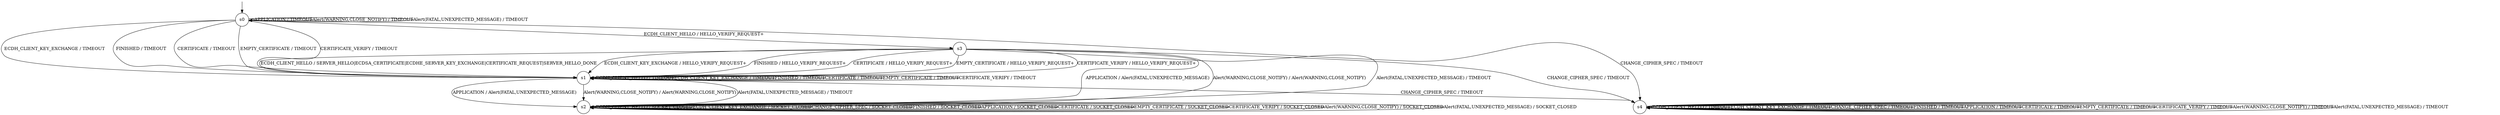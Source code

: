 digraph g {

	s0 [shape="circle" label="s0"];
	s1 [shape="circle" label="s1"];
	s2 [shape="circle" label="s2"];
	s3 [shape="circle" label="s3"];
	s4 [shape="circle" label="s4"];
	s0 -> s3 [label="ECDH_CLIENT_HELLO / HELLO_VERIFY_REQUEST+"];
	s0 -> s1 [label="ECDH_CLIENT_KEY_EXCHANGE / TIMEOUT"];
	s0 -> s4 [label="CHANGE_CIPHER_SPEC / TIMEOUT"];
	s0 -> s1 [label="FINISHED / TIMEOUT"];
	s0 -> s0 [label="APPLICATION / TIMEOUT"];
	s0 -> s1 [label="CERTIFICATE / TIMEOUT"];
	s0 -> s1 [label="EMPTY_CERTIFICATE / TIMEOUT"];
	s0 -> s1 [label="CERTIFICATE_VERIFY / TIMEOUT"];
	s0 -> s0 [label="Alert(WARNING,CLOSE_NOTIFY) / TIMEOUT"];
	s0 -> s0 [label="Alert(FATAL,UNEXPECTED_MESSAGE) / TIMEOUT"];
	s1 -> s1 [label="ECDH_CLIENT_HELLO / TIMEOUT"];
	s1 -> s1 [label="ECDH_CLIENT_KEY_EXCHANGE / TIMEOUT"];
	s1 -> s4 [label="CHANGE_CIPHER_SPEC / TIMEOUT"];
	s1 -> s1 [label="FINISHED / TIMEOUT"];
	s1 -> s2 [label="APPLICATION / Alert(FATAL,UNEXPECTED_MESSAGE)"];
	s1 -> s1 [label="CERTIFICATE / TIMEOUT"];
	s1 -> s1 [label="EMPTY_CERTIFICATE / TIMEOUT"];
	s1 -> s1 [label="CERTIFICATE_VERIFY / TIMEOUT"];
	s1 -> s2 [label="Alert(WARNING,CLOSE_NOTIFY) / Alert(WARNING,CLOSE_NOTIFY)"];
	s1 -> s2 [label="Alert(FATAL,UNEXPECTED_MESSAGE) / TIMEOUT"];
	s2 -> s2 [label="ECDH_CLIENT_HELLO / SOCKET_CLOSED"];
	s2 -> s2 [label="ECDH_CLIENT_KEY_EXCHANGE / SOCKET_CLOSED"];
	s2 -> s2 [label="CHANGE_CIPHER_SPEC / SOCKET_CLOSED"];
	s2 -> s2 [label="FINISHED / SOCKET_CLOSED"];
	s2 -> s2 [label="APPLICATION / SOCKET_CLOSED"];
	s2 -> s2 [label="CERTIFICATE / SOCKET_CLOSED"];
	s2 -> s2 [label="EMPTY_CERTIFICATE / SOCKET_CLOSED"];
	s2 -> s2 [label="CERTIFICATE_VERIFY / SOCKET_CLOSED"];
	s2 -> s2 [label="Alert(WARNING,CLOSE_NOTIFY) / SOCKET_CLOSED"];
	s2 -> s2 [label="Alert(FATAL,UNEXPECTED_MESSAGE) / SOCKET_CLOSED"];
	s3 -> s1 [label="ECDH_CLIENT_HELLO / SERVER_HELLO|ECDSA_CERTIFICATE|ECDHE_SERVER_KEY_EXCHANGE|CERTIFICATE_REQUEST|SERVER_HELLO_DONE"];
	s3 -> s1 [label="ECDH_CLIENT_KEY_EXCHANGE / HELLO_VERIFY_REQUEST+"];
	s3 -> s4 [label="CHANGE_CIPHER_SPEC / TIMEOUT"];
	s3 -> s1 [label="FINISHED / HELLO_VERIFY_REQUEST+"];
	s3 -> s2 [label="APPLICATION / Alert(FATAL,UNEXPECTED_MESSAGE)"];
	s3 -> s1 [label="CERTIFICATE / HELLO_VERIFY_REQUEST+"];
	s3 -> s1 [label="EMPTY_CERTIFICATE / HELLO_VERIFY_REQUEST+"];
	s3 -> s1 [label="CERTIFICATE_VERIFY / HELLO_VERIFY_REQUEST+"];
	s3 -> s2 [label="Alert(WARNING,CLOSE_NOTIFY) / Alert(WARNING,CLOSE_NOTIFY)"];
	s3 -> s2 [label="Alert(FATAL,UNEXPECTED_MESSAGE) / TIMEOUT"];
	s4 -> s4 [label="ECDH_CLIENT_HELLO / TIMEOUT"];
	s4 -> s4 [label="ECDH_CLIENT_KEY_EXCHANGE / TIMEOUT"];
	s4 -> s4 [label="CHANGE_CIPHER_SPEC / TIMEOUT"];
	s4 -> s4 [label="FINISHED / TIMEOUT"];
	s4 -> s4 [label="APPLICATION / TIMEOUT"];
	s4 -> s4 [label="CERTIFICATE / TIMEOUT"];
	s4 -> s4 [label="EMPTY_CERTIFICATE / TIMEOUT"];
	s4 -> s4 [label="CERTIFICATE_VERIFY / TIMEOUT"];
	s4 -> s4 [label="Alert(WARNING,CLOSE_NOTIFY) / TIMEOUT"];
	s4 -> s4 [label="Alert(FATAL,UNEXPECTED_MESSAGE) / TIMEOUT"];

__start0 [label="" shape="none" width="0" height="0"];
__start0 -> s0;

}
